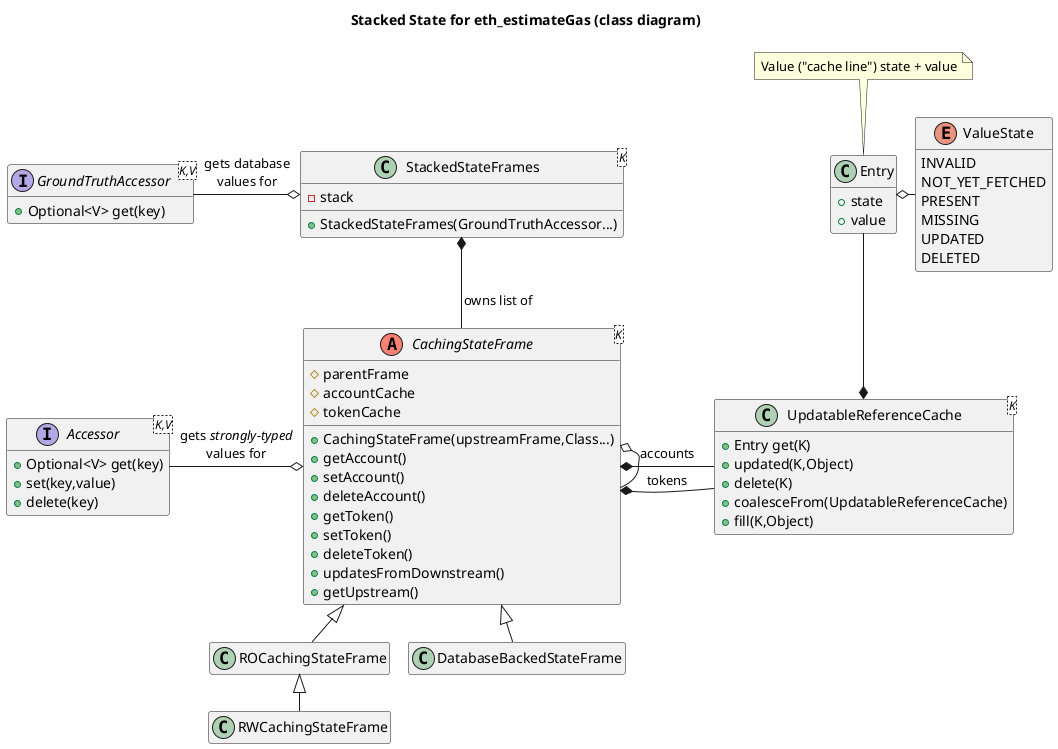 @startuml
!pragma layout smetana
title Stacked State for eth_estimateGas (class diagram)
hide empty members

enum ValueState {
  INVALID
  NOT_YET_FETCHED
  PRESENT
  MISSING
  UPDATED
  DELETED
}

class Entry {
   +state
   +value
}
note top of Entry: Value ("cache line") state + value

class UpdatableReferenceCache<K> {
  +Entry get(K)
  +updated(K,Object)
  +delete(K)
  +coalesceFrom(UpdatableReferenceCache)
  +fill(K,Object)
}

abstract CachingStateFrame<K> <<(A,salmon)>> {
  #parentFrame
  #accountCache
  #tokenCache
  +CachingStateFrame(upstreamFrame,Class...)
  +getAccount()
  +setAccount()
  +deleteAccount()
  +getToken()
  +setToken()
  +deleteToken()
  +updatesFromDownstream()
  +getUpstream()
}

interface Accessor<K,V> {
  +Optional<V> get(key)
  +set(key,value)
  +delete(key)
}

interface GroundTruthAccessor<K,V> {
  +Optional<V> get(key)
}

class StackedStateFrames<K> {
  -stack
  +StackedStateFrames(GroundTruthAccessor...)
}

Entry::state o-right- ValueState
UpdatableReferenceCache::get *-up- Entry

StackedStateFrames::stack *-- CachingStateFrame : owns list of
CachingStateFrame::parentFrame o- CachingStateFrame
CachingStateFrame::accountCache *- UpdatableReferenceCache : accounts
CachingStateFrame::tokenCache *- UpdatableReferenceCache : tokens
ROCachingStateFrame <|-- RWCachingStateFrame
CachingStateFrame <|-- ROCachingStateFrame
CachingStateFrame <|-- DatabaseBackedStateFrame
CachingStateFrame o-left- Accessor : gets //strongly-typed//\nvalues for
StackedStateFrames::StackedStateFrames o-left- GroundTruthAccessor : gets database\nvalues for

skinparam groupInheritance 2
@enduml
